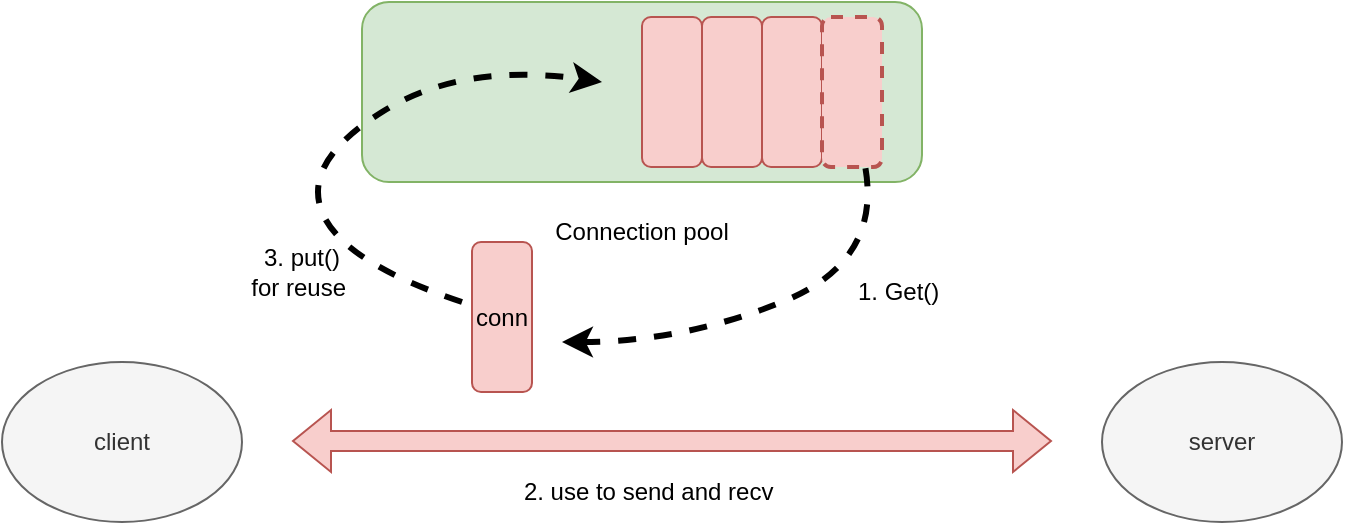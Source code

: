<mxfile version="16.6.1" type="github"><diagram id="zzds6Kp185NoCfkkMVd4" name="Page-1"><mxGraphModel dx="1298" dy="756" grid="1" gridSize="10" guides="1" tooltips="1" connect="1" arrows="1" fold="1" page="1" pageScale="1" pageWidth="1800" pageHeight="275" math="0" shadow="0"><root><mxCell id="0"/><mxCell id="1" parent="0"/><mxCell id="UpJoe9YZuqNjBJE-DoaY-1" value="" style="rounded=1;whiteSpace=wrap;html=1;fillColor=#d5e8d4;strokeColor=#82b366;" parent="1" vertex="1"><mxGeometry x="290" y="80" width="280" height="90" as="geometry"/></mxCell><mxCell id="UpJoe9YZuqNjBJE-DoaY-2" value="" style="rounded=1;whiteSpace=wrap;html=1;fillColor=#f8cecc;strokeColor=#b85450;" parent="1" vertex="1"><mxGeometry x="430" y="87.5" width="30" height="75" as="geometry"/></mxCell><mxCell id="UpJoe9YZuqNjBJE-DoaY-3" value="" style="rounded=1;whiteSpace=wrap;html=1;fillColor=#f8cecc;strokeColor=#b85450;" parent="1" vertex="1"><mxGeometry x="460" y="87.5" width="30" height="75" as="geometry"/></mxCell><mxCell id="UpJoe9YZuqNjBJE-DoaY-4" value="" style="rounded=1;whiteSpace=wrap;html=1;fillColor=#f8cecc;strokeColor=#b85450;" parent="1" vertex="1"><mxGeometry x="490" y="87.5" width="30" height="75" as="geometry"/></mxCell><mxCell id="UpJoe9YZuqNjBJE-DoaY-5" value="" style="rounded=1;whiteSpace=wrap;html=1;fillColor=#f8cecc;strokeColor=#b85450;dashed=1;strokeWidth=2;" parent="1" vertex="1"><mxGeometry x="520" y="87.5" width="30" height="75" as="geometry"/></mxCell><mxCell id="UpJoe9YZuqNjBJE-DoaY-6" value="Connection pool" style="text;html=1;strokeColor=none;fillColor=none;align=center;verticalAlign=middle;whiteSpace=wrap;rounded=0;" parent="1" vertex="1"><mxGeometry x="375" y="180" width="110" height="30" as="geometry"/></mxCell><mxCell id="ixqmZI1KRuaAsa8ncv3C-2" value="client" style="ellipse;whiteSpace=wrap;html=1;fillColor=#f5f5f5;fontColor=#333333;strokeColor=#666666;" parent="1" vertex="1"><mxGeometry x="110" y="260" width="120" height="80" as="geometry"/></mxCell><mxCell id="ixqmZI1KRuaAsa8ncv3C-3" value="server" style="ellipse;whiteSpace=wrap;html=1;fillColor=#f5f5f5;fontColor=#333333;strokeColor=#666666;" parent="1" vertex="1"><mxGeometry x="660" y="260" width="120" height="80" as="geometry"/></mxCell><mxCell id="ixqmZI1KRuaAsa8ncv3C-4" value="conn" style="rounded=1;whiteSpace=wrap;html=1;fillColor=#f8cecc;strokeColor=#b85450;" parent="1" vertex="1"><mxGeometry x="345" y="200" width="30" height="75" as="geometry"/></mxCell><mxCell id="ixqmZI1KRuaAsa8ncv3C-6" value="" style="curved=1;endArrow=none;html=1;rounded=0;startArrow=classic;startFill=1;endFill=0;dashed=1;strokeWidth=3;" parent="1" target="UpJoe9YZuqNjBJE-DoaY-5" edge="1"><mxGeometry width="50" height="50" relative="1" as="geometry"><mxPoint x="390" y="250" as="sourcePoint"/><mxPoint x="520" y="190" as="targetPoint"/><Array as="points"><mxPoint x="450" y="250"/><mxPoint x="550" y="210"/></Array></mxGeometry></mxCell><mxCell id="ixqmZI1KRuaAsa8ncv3C-7" value="1. Get()&amp;nbsp;" style="text;html=1;strokeColor=none;fillColor=none;align=center;verticalAlign=middle;whiteSpace=wrap;rounded=0;dashed=1;" parent="1" vertex="1"><mxGeometry x="530" y="210" width="60" height="30" as="geometry"/></mxCell><mxCell id="ixqmZI1KRuaAsa8ncv3C-8" value="" style="shape=flexArrow;endArrow=classic;startArrow=classic;html=1;rounded=0;strokeWidth=1;fillColor=#f8cecc;strokeColor=#b85450;" parent="1" edge="1"><mxGeometry width="100" height="100" relative="1" as="geometry"><mxPoint x="255" y="299.5" as="sourcePoint"/><mxPoint x="635" y="299.5" as="targetPoint"/></mxGeometry></mxCell><mxCell id="ixqmZI1KRuaAsa8ncv3C-9" value="2. use to send and recv&amp;nbsp;" style="text;html=1;strokeColor=none;fillColor=none;align=center;verticalAlign=middle;whiteSpace=wrap;rounded=0;dashed=1;" parent="1" vertex="1"><mxGeometry x="350" y="310" width="170" height="30" as="geometry"/></mxCell><mxCell id="ixqmZI1KRuaAsa8ncv3C-11" value="" style="curved=1;endArrow=classic;html=1;rounded=0;strokeWidth=3;dashed=1;" parent="1" edge="1"><mxGeometry width="50" height="50" relative="1" as="geometry"><mxPoint x="340" y="230" as="sourcePoint"/><mxPoint x="410" y="120" as="targetPoint"/><Array as="points"><mxPoint x="280" y="210"/><mxPoint x="260" y="160"/><mxPoint x="340" y="110"/></Array></mxGeometry></mxCell><mxCell id="ixqmZI1KRuaAsa8ncv3C-12" value="3. put()&lt;br&gt;for reuse&amp;nbsp;" style="text;html=1;strokeColor=none;fillColor=none;align=center;verticalAlign=middle;whiteSpace=wrap;rounded=0;dashed=1;" parent="1" vertex="1"><mxGeometry x="230" y="200" width="60" height="30" as="geometry"/></mxCell></root></mxGraphModel></diagram></mxfile>